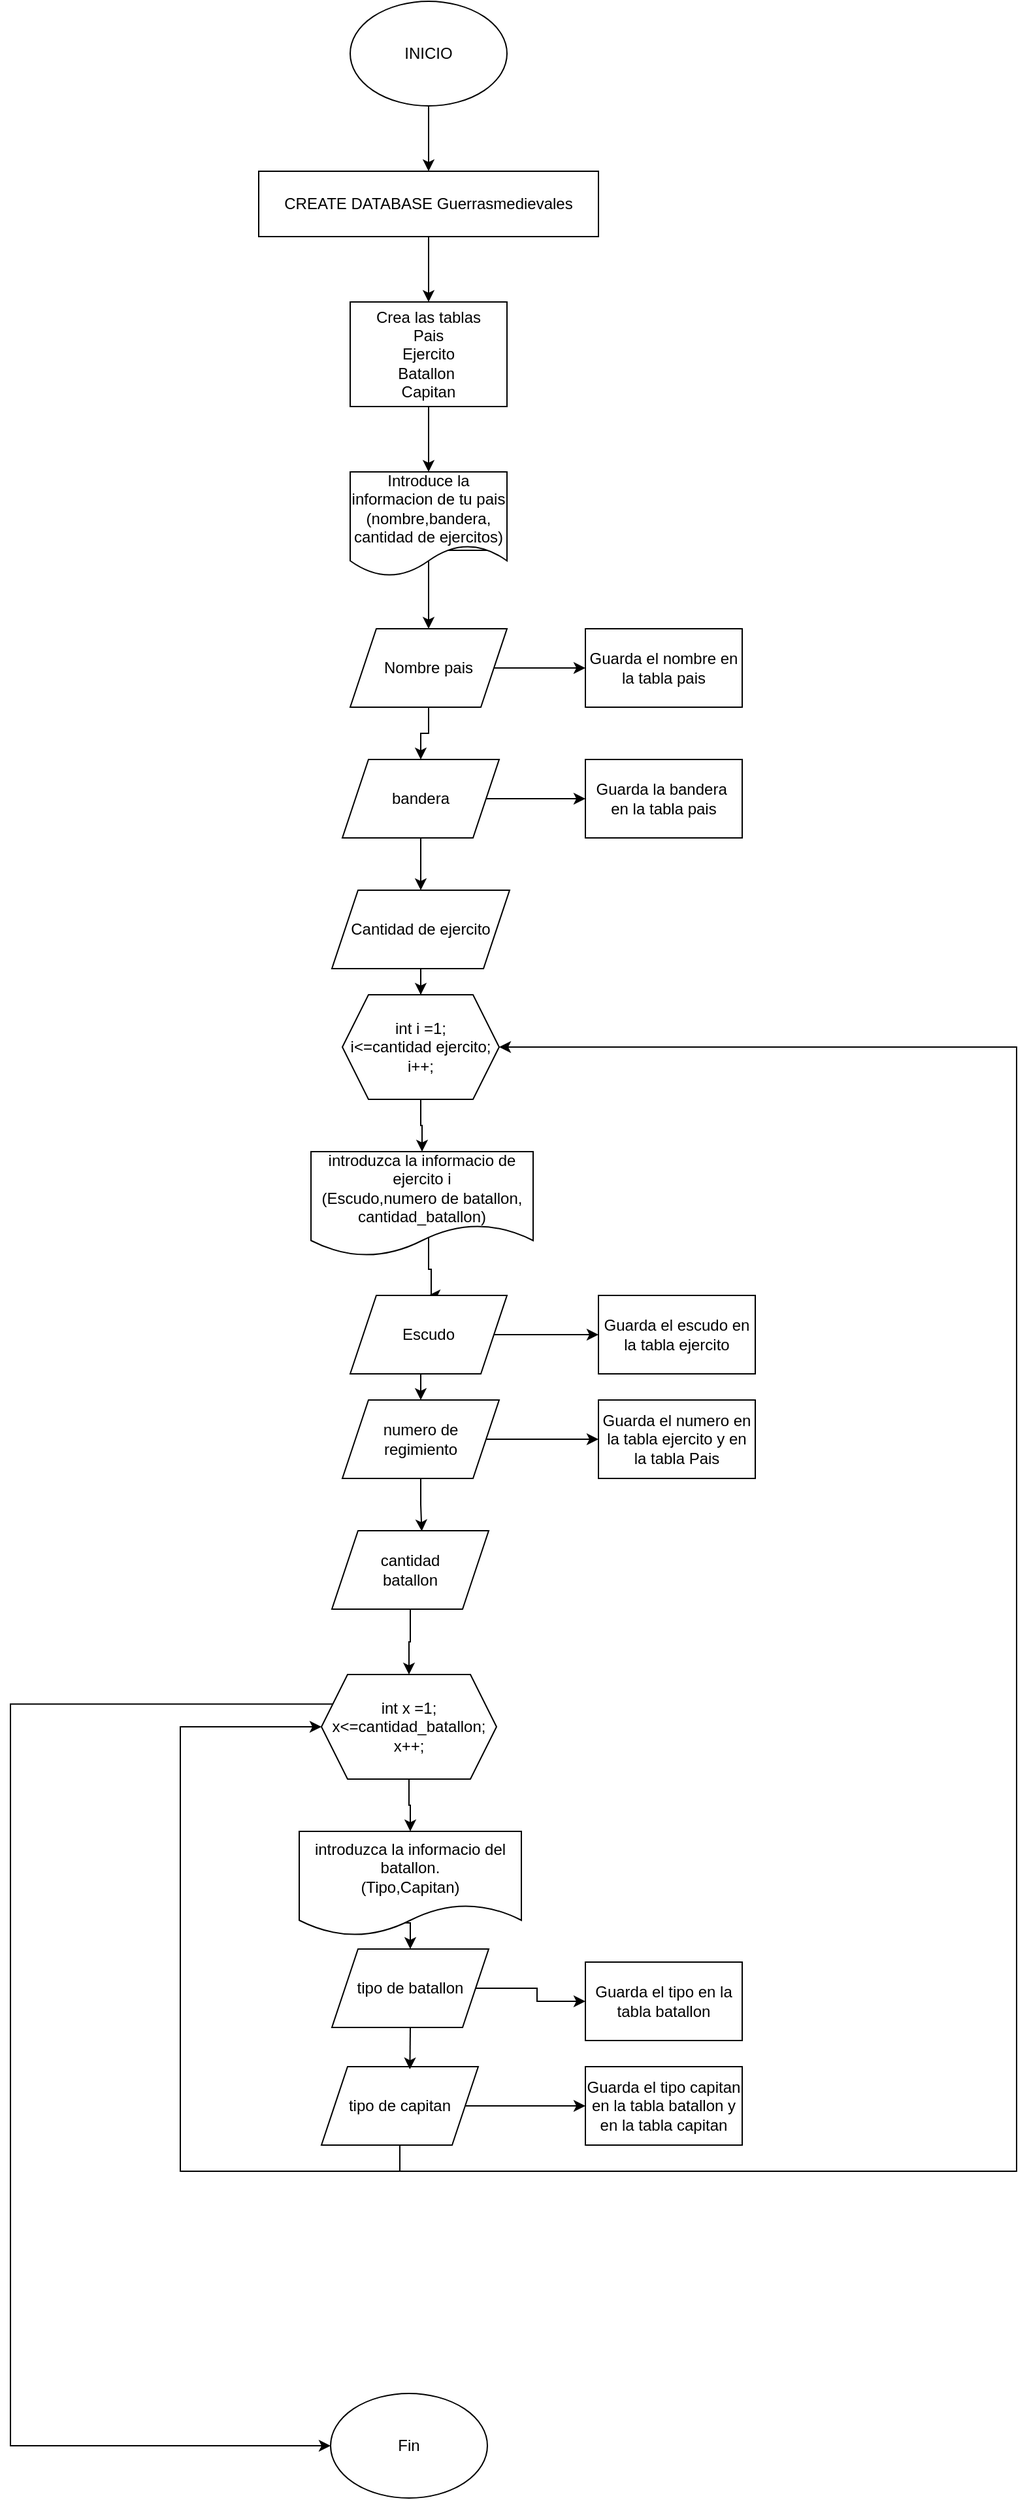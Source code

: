 <mxfile version="22.1.5" type="github">
  <diagram name="Page-1" id="NtzjR9WsaGyhuH8oXFOz">
    <mxGraphModel dx="1500" dy="809" grid="1" gridSize="10" guides="1" tooltips="1" connect="1" arrows="1" fold="1" page="1" pageScale="1" pageWidth="827" pageHeight="1169" math="0" shadow="0">
      <root>
        <mxCell id="0" />
        <mxCell id="1" parent="0" />
        <mxCell id="En6Dbv3lP52yKz_oezXn-36" style="edgeStyle=orthogonalEdgeStyle;rounded=0;orthogonalLoop=1;jettySize=auto;html=1;exitX=0.5;exitY=1;exitDx=0;exitDy=0;entryX=0.5;entryY=0;entryDx=0;entryDy=0;" edge="1" parent="1" source="En6Dbv3lP52yKz_oezXn-33" target="En6Dbv3lP52yKz_oezXn-35">
          <mxGeometry relative="1" as="geometry" />
        </mxCell>
        <mxCell id="En6Dbv3lP52yKz_oezXn-33" value="INICIO" style="ellipse;whiteSpace=wrap;html=1;" vertex="1" parent="1">
          <mxGeometry x="360" y="10" width="120" height="80" as="geometry" />
        </mxCell>
        <mxCell id="En6Dbv3lP52yKz_oezXn-38" style="edgeStyle=orthogonalEdgeStyle;rounded=0;orthogonalLoop=1;jettySize=auto;html=1;entryX=0.5;entryY=0;entryDx=0;entryDy=0;" edge="1" parent="1" source="En6Dbv3lP52yKz_oezXn-35">
          <mxGeometry relative="1" as="geometry">
            <mxPoint x="420" y="240" as="targetPoint" />
          </mxGeometry>
        </mxCell>
        <mxCell id="En6Dbv3lP52yKz_oezXn-35" value="CREATE DATABASE Guerrasmedievales" style="rounded=0;whiteSpace=wrap;html=1;" vertex="1" parent="1">
          <mxGeometry x="290" y="140" width="260" height="50" as="geometry" />
        </mxCell>
        <mxCell id="En6Dbv3lP52yKz_oezXn-62" style="edgeStyle=orthogonalEdgeStyle;rounded=0;orthogonalLoop=1;jettySize=auto;html=1;exitX=0.5;exitY=1;exitDx=0;exitDy=0;entryX=0.5;entryY=0;entryDx=0;entryDy=0;" edge="1" parent="1" source="En6Dbv3lP52yKz_oezXn-42" target="En6Dbv3lP52yKz_oezXn-43">
          <mxGeometry relative="1" as="geometry" />
        </mxCell>
        <mxCell id="En6Dbv3lP52yKz_oezXn-42" value="Crea las tablas&lt;br&gt;Pais&lt;br&gt;Ejercito&lt;br&gt;Batallon&amp;nbsp;&lt;br&gt;Capitan" style="rounded=0;whiteSpace=wrap;html=1;" vertex="1" parent="1">
          <mxGeometry x="360" y="240" width="120" height="80" as="geometry" />
        </mxCell>
        <mxCell id="En6Dbv3lP52yKz_oezXn-64" style="edgeStyle=orthogonalEdgeStyle;rounded=0;orthogonalLoop=1;jettySize=auto;html=1;exitX=1;exitY=0.75;exitDx=0;exitDy=0;entryX=0.5;entryY=0;entryDx=0;entryDy=0;" edge="1" parent="1" source="En6Dbv3lP52yKz_oezXn-43" target="En6Dbv3lP52yKz_oezXn-47">
          <mxGeometry relative="1" as="geometry">
            <Array as="points">
              <mxPoint x="420" y="430" />
            </Array>
          </mxGeometry>
        </mxCell>
        <mxCell id="En6Dbv3lP52yKz_oezXn-43" value="Introduce la informacion de tu pais&lt;br&gt;(nombre,bandera,&lt;br&gt;cantidad de ejercitos)" style="shape=document;whiteSpace=wrap;html=1;boundedLbl=1;" vertex="1" parent="1">
          <mxGeometry x="360" y="370" width="120" height="80" as="geometry" />
        </mxCell>
        <mxCell id="En6Dbv3lP52yKz_oezXn-45" value="Guarda el nombre en la tabla pais" style="rounded=0;whiteSpace=wrap;html=1;" vertex="1" parent="1">
          <mxGeometry x="540" y="490" width="120" height="60" as="geometry" />
        </mxCell>
        <mxCell id="En6Dbv3lP52yKz_oezXn-65" style="edgeStyle=orthogonalEdgeStyle;rounded=0;orthogonalLoop=1;jettySize=auto;html=1;exitX=0.5;exitY=1;exitDx=0;exitDy=0;entryX=0.5;entryY=0;entryDx=0;entryDy=0;" edge="1" parent="1" source="En6Dbv3lP52yKz_oezXn-47" target="En6Dbv3lP52yKz_oezXn-48">
          <mxGeometry relative="1" as="geometry" />
        </mxCell>
        <mxCell id="En6Dbv3lP52yKz_oezXn-66" style="edgeStyle=orthogonalEdgeStyle;rounded=0;orthogonalLoop=1;jettySize=auto;html=1;exitX=1;exitY=0.5;exitDx=0;exitDy=0;entryX=0;entryY=0.5;entryDx=0;entryDy=0;" edge="1" parent="1" source="En6Dbv3lP52yKz_oezXn-47" target="En6Dbv3lP52yKz_oezXn-45">
          <mxGeometry relative="1" as="geometry" />
        </mxCell>
        <mxCell id="En6Dbv3lP52yKz_oezXn-47" value="Nombre pais" style="shape=parallelogram;perimeter=parallelogramPerimeter;whiteSpace=wrap;html=1;fixedSize=1;" vertex="1" parent="1">
          <mxGeometry x="360" y="490" width="120" height="60" as="geometry" />
        </mxCell>
        <mxCell id="En6Dbv3lP52yKz_oezXn-50" value="" style="edgeStyle=orthogonalEdgeStyle;rounded=0;orthogonalLoop=1;jettySize=auto;html=1;" edge="1" parent="1" source="En6Dbv3lP52yKz_oezXn-48" target="En6Dbv3lP52yKz_oezXn-49">
          <mxGeometry relative="1" as="geometry" />
        </mxCell>
        <mxCell id="En6Dbv3lP52yKz_oezXn-67" style="edgeStyle=orthogonalEdgeStyle;rounded=0;orthogonalLoop=1;jettySize=auto;html=1;exitX=1;exitY=0.5;exitDx=0;exitDy=0;entryX=0;entryY=0.5;entryDx=0;entryDy=0;" edge="1" parent="1" source="En6Dbv3lP52yKz_oezXn-48" target="En6Dbv3lP52yKz_oezXn-52">
          <mxGeometry relative="1" as="geometry" />
        </mxCell>
        <mxCell id="En6Dbv3lP52yKz_oezXn-48" value="bandera" style="shape=parallelogram;perimeter=parallelogramPerimeter;whiteSpace=wrap;html=1;fixedSize=1;" vertex="1" parent="1">
          <mxGeometry x="354" y="590" width="120" height="60" as="geometry" />
        </mxCell>
        <mxCell id="En6Dbv3lP52yKz_oezXn-69" style="edgeStyle=orthogonalEdgeStyle;rounded=0;orthogonalLoop=1;jettySize=auto;html=1;exitX=0.5;exitY=1;exitDx=0;exitDy=0;" edge="1" parent="1" source="En6Dbv3lP52yKz_oezXn-49" target="En6Dbv3lP52yKz_oezXn-54">
          <mxGeometry relative="1" as="geometry" />
        </mxCell>
        <mxCell id="En6Dbv3lP52yKz_oezXn-49" value="Cantidad de ejercito" style="shape=parallelogram;perimeter=parallelogramPerimeter;whiteSpace=wrap;html=1;fixedSize=1;" vertex="1" parent="1">
          <mxGeometry x="346" y="690" width="136" height="60" as="geometry" />
        </mxCell>
        <mxCell id="En6Dbv3lP52yKz_oezXn-52" value="Guarda la bandera&amp;nbsp; en la tabla pais" style="rounded=0;whiteSpace=wrap;html=1;" vertex="1" parent="1">
          <mxGeometry x="540" y="590" width="120" height="60" as="geometry" />
        </mxCell>
        <mxCell id="En6Dbv3lP52yKz_oezXn-61" style="edgeStyle=orthogonalEdgeStyle;rounded=0;orthogonalLoop=1;jettySize=auto;html=1;exitX=0.5;exitY=1;exitDx=0;exitDy=0;entryX=0.5;entryY=0;entryDx=0;entryDy=0;" edge="1" parent="1" source="En6Dbv3lP52yKz_oezXn-54" target="En6Dbv3lP52yKz_oezXn-59">
          <mxGeometry relative="1" as="geometry" />
        </mxCell>
        <mxCell id="En6Dbv3lP52yKz_oezXn-54" value="int i =1;&lt;br&gt;i&amp;lt;=cantidad ejercito;&lt;br&gt;i++;" style="shape=hexagon;perimeter=hexagonPerimeter2;whiteSpace=wrap;html=1;fixedSize=1;" vertex="1" parent="1">
          <mxGeometry x="354" y="770" width="120" height="80" as="geometry" />
        </mxCell>
        <mxCell id="En6Dbv3lP52yKz_oezXn-80" style="edgeStyle=orthogonalEdgeStyle;rounded=0;orthogonalLoop=1;jettySize=auto;html=1;exitX=0;exitY=0.75;exitDx=0;exitDy=0;entryX=0.5;entryY=0;entryDx=0;entryDy=0;" edge="1" parent="1" source="En6Dbv3lP52yKz_oezXn-59" target="En6Dbv3lP52yKz_oezXn-74">
          <mxGeometry relative="1" as="geometry">
            <Array as="points">
              <mxPoint x="420" y="950" />
              <mxPoint x="420" y="980" />
              <mxPoint x="422" y="980" />
            </Array>
          </mxGeometry>
        </mxCell>
        <mxCell id="En6Dbv3lP52yKz_oezXn-59" value="introduzca la informacio de ejercito i&lt;br&gt;(Escudo,numero de batallon,&lt;br&gt;cantidad_batallon)" style="shape=document;whiteSpace=wrap;html=1;boundedLbl=1;" vertex="1" parent="1">
          <mxGeometry x="330" y="890" width="170" height="80" as="geometry" />
        </mxCell>
        <mxCell id="En6Dbv3lP52yKz_oezXn-70" style="edgeStyle=orthogonalEdgeStyle;rounded=0;orthogonalLoop=1;jettySize=auto;html=1;exitX=0.5;exitY=1;exitDx=0;exitDy=0;entryX=0.5;entryY=0;entryDx=0;entryDy=0;" edge="1" parent="1" source="En6Dbv3lP52yKz_oezXn-71" target="En6Dbv3lP52yKz_oezXn-72">
          <mxGeometry relative="1" as="geometry" />
        </mxCell>
        <mxCell id="En6Dbv3lP52yKz_oezXn-96" style="edgeStyle=orthogonalEdgeStyle;rounded=0;orthogonalLoop=1;jettySize=auto;html=1;exitX=0;exitY=0.25;exitDx=0;exitDy=0;" edge="1" parent="1" source="En6Dbv3lP52yKz_oezXn-71" target="En6Dbv3lP52yKz_oezXn-97">
          <mxGeometry relative="1" as="geometry">
            <mxPoint x="70" y="1840" as="targetPoint" />
            <Array as="points">
              <mxPoint x="100" y="1313" />
              <mxPoint x="100" y="1880" />
            </Array>
          </mxGeometry>
        </mxCell>
        <mxCell id="En6Dbv3lP52yKz_oezXn-71" value="int x =1;&lt;br&gt;x&amp;lt;=cantidad_batallon;&lt;br&gt;x++;" style="shape=hexagon;perimeter=hexagonPerimeter2;whiteSpace=wrap;html=1;fixedSize=1;" vertex="1" parent="1">
          <mxGeometry x="338" y="1290" width="134" height="80" as="geometry" />
        </mxCell>
        <mxCell id="En6Dbv3lP52yKz_oezXn-88" style="edgeStyle=orthogonalEdgeStyle;rounded=0;orthogonalLoop=1;jettySize=auto;html=1;exitX=0;exitY=0.5;exitDx=0;exitDy=0;entryX=0.5;entryY=0;entryDx=0;entryDy=0;" edge="1" parent="1" source="En6Dbv3lP52yKz_oezXn-72" target="En6Dbv3lP52yKz_oezXn-86">
          <mxGeometry relative="1" as="geometry">
            <Array as="points">
              <mxPoint x="400" y="1450" />
              <mxPoint x="400" y="1480" />
              <mxPoint x="406" y="1480" />
            </Array>
          </mxGeometry>
        </mxCell>
        <mxCell id="En6Dbv3lP52yKz_oezXn-72" value="introduzca la informacio del&lt;br&gt;batallon.&lt;br&gt;(Tipo,Capitan)" style="shape=document;whiteSpace=wrap;html=1;boundedLbl=1;" vertex="1" parent="1">
          <mxGeometry x="321" y="1410" width="170" height="80" as="geometry" />
        </mxCell>
        <mxCell id="En6Dbv3lP52yKz_oezXn-81" style="edgeStyle=orthogonalEdgeStyle;rounded=0;orthogonalLoop=1;jettySize=auto;html=1;exitX=0.5;exitY=1;exitDx=0;exitDy=0;entryX=0.5;entryY=0;entryDx=0;entryDy=0;" edge="1" parent="1" source="En6Dbv3lP52yKz_oezXn-74" target="En6Dbv3lP52yKz_oezXn-75">
          <mxGeometry relative="1" as="geometry" />
        </mxCell>
        <mxCell id="En6Dbv3lP52yKz_oezXn-84" style="edgeStyle=orthogonalEdgeStyle;rounded=0;orthogonalLoop=1;jettySize=auto;html=1;exitX=1;exitY=0.5;exitDx=0;exitDy=0;entryX=0;entryY=0.5;entryDx=0;entryDy=0;" edge="1" parent="1" source="En6Dbv3lP52yKz_oezXn-74" target="En6Dbv3lP52yKz_oezXn-78">
          <mxGeometry relative="1" as="geometry" />
        </mxCell>
        <mxCell id="En6Dbv3lP52yKz_oezXn-74" value="Escudo" style="shape=parallelogram;perimeter=parallelogramPerimeter;whiteSpace=wrap;html=1;fixedSize=1;" vertex="1" parent="1">
          <mxGeometry x="360" y="1000" width="120" height="60" as="geometry" />
        </mxCell>
        <mxCell id="En6Dbv3lP52yKz_oezXn-85" style="edgeStyle=orthogonalEdgeStyle;rounded=0;orthogonalLoop=1;jettySize=auto;html=1;exitX=1;exitY=0.5;exitDx=0;exitDy=0;entryX=0;entryY=0.5;entryDx=0;entryDy=0;" edge="1" parent="1" source="En6Dbv3lP52yKz_oezXn-75" target="En6Dbv3lP52yKz_oezXn-79">
          <mxGeometry relative="1" as="geometry" />
        </mxCell>
        <mxCell id="En6Dbv3lP52yKz_oezXn-75" value="numero de &lt;br&gt;regimiento" style="shape=parallelogram;perimeter=parallelogramPerimeter;whiteSpace=wrap;html=1;fixedSize=1;" vertex="1" parent="1">
          <mxGeometry x="354" y="1080" width="120" height="60" as="geometry" />
        </mxCell>
        <mxCell id="En6Dbv3lP52yKz_oezXn-83" style="edgeStyle=orthogonalEdgeStyle;rounded=0;orthogonalLoop=1;jettySize=auto;html=1;exitX=0.5;exitY=1;exitDx=0;exitDy=0;" edge="1" parent="1" source="En6Dbv3lP52yKz_oezXn-76" target="En6Dbv3lP52yKz_oezXn-71">
          <mxGeometry relative="1" as="geometry" />
        </mxCell>
        <mxCell id="En6Dbv3lP52yKz_oezXn-76" value="cantidad&lt;br&gt;batallon" style="shape=parallelogram;perimeter=parallelogramPerimeter;whiteSpace=wrap;html=1;fixedSize=1;" vertex="1" parent="1">
          <mxGeometry x="346" y="1180" width="120" height="60" as="geometry" />
        </mxCell>
        <mxCell id="En6Dbv3lP52yKz_oezXn-78" value="Guarda el escudo en la tabla ejercito" style="rounded=0;whiteSpace=wrap;html=1;" vertex="1" parent="1">
          <mxGeometry x="550" y="1000" width="120" height="60" as="geometry" />
        </mxCell>
        <mxCell id="En6Dbv3lP52yKz_oezXn-79" value="Guarda el numero en la tabla ejercito y en la tabla Pais" style="rounded=0;whiteSpace=wrap;html=1;" vertex="1" parent="1">
          <mxGeometry x="550" y="1080" width="120" height="60" as="geometry" />
        </mxCell>
        <mxCell id="En6Dbv3lP52yKz_oezXn-82" style="edgeStyle=orthogonalEdgeStyle;rounded=0;orthogonalLoop=1;jettySize=auto;html=1;exitX=0.5;exitY=1;exitDx=0;exitDy=0;entryX=0.573;entryY=0.007;entryDx=0;entryDy=0;entryPerimeter=0;" edge="1" parent="1" source="En6Dbv3lP52yKz_oezXn-75" target="En6Dbv3lP52yKz_oezXn-76">
          <mxGeometry relative="1" as="geometry" />
        </mxCell>
        <mxCell id="En6Dbv3lP52yKz_oezXn-92" style="edgeStyle=orthogonalEdgeStyle;rounded=0;orthogonalLoop=1;jettySize=auto;html=1;exitX=1;exitY=0.5;exitDx=0;exitDy=0;entryX=0;entryY=0.5;entryDx=0;entryDy=0;" edge="1" parent="1" source="En6Dbv3lP52yKz_oezXn-86" target="En6Dbv3lP52yKz_oezXn-90">
          <mxGeometry relative="1" as="geometry" />
        </mxCell>
        <mxCell id="En6Dbv3lP52yKz_oezXn-86" value="tipo de batallon" style="shape=parallelogram;perimeter=parallelogramPerimeter;whiteSpace=wrap;html=1;fixedSize=1;" vertex="1" parent="1">
          <mxGeometry x="346" y="1500" width="120" height="60" as="geometry" />
        </mxCell>
        <mxCell id="En6Dbv3lP52yKz_oezXn-93" style="edgeStyle=orthogonalEdgeStyle;rounded=0;orthogonalLoop=1;jettySize=auto;html=1;exitX=1;exitY=0.5;exitDx=0;exitDy=0;entryX=0;entryY=0.5;entryDx=0;entryDy=0;" edge="1" parent="1" source="En6Dbv3lP52yKz_oezXn-87" target="En6Dbv3lP52yKz_oezXn-91">
          <mxGeometry relative="1" as="geometry" />
        </mxCell>
        <mxCell id="En6Dbv3lP52yKz_oezXn-94" style="edgeStyle=orthogonalEdgeStyle;rounded=0;orthogonalLoop=1;jettySize=auto;html=1;exitX=0.5;exitY=1;exitDx=0;exitDy=0;entryX=0;entryY=0.5;entryDx=0;entryDy=0;" edge="1" parent="1" source="En6Dbv3lP52yKz_oezXn-87" target="En6Dbv3lP52yKz_oezXn-71">
          <mxGeometry relative="1" as="geometry">
            <Array as="points">
              <mxPoint x="398" y="1670" />
              <mxPoint x="230" y="1670" />
              <mxPoint x="230" y="1330" />
            </Array>
          </mxGeometry>
        </mxCell>
        <mxCell id="En6Dbv3lP52yKz_oezXn-95" style="edgeStyle=orthogonalEdgeStyle;rounded=0;orthogonalLoop=1;jettySize=auto;html=1;entryX=1;entryY=0.5;entryDx=0;entryDy=0;" edge="1" parent="1" source="En6Dbv3lP52yKz_oezXn-87" target="En6Dbv3lP52yKz_oezXn-54">
          <mxGeometry relative="1" as="geometry">
            <Array as="points">
              <mxPoint x="398" y="1670" />
              <mxPoint x="870" y="1670" />
              <mxPoint x="870" y="810" />
            </Array>
          </mxGeometry>
        </mxCell>
        <mxCell id="En6Dbv3lP52yKz_oezXn-87" value="tipo de capitan" style="shape=parallelogram;perimeter=parallelogramPerimeter;whiteSpace=wrap;html=1;fixedSize=1;" vertex="1" parent="1">
          <mxGeometry x="338" y="1590" width="120" height="60" as="geometry" />
        </mxCell>
        <mxCell id="En6Dbv3lP52yKz_oezXn-89" style="edgeStyle=orthogonalEdgeStyle;rounded=0;orthogonalLoop=1;jettySize=auto;html=1;exitX=0.5;exitY=1;exitDx=0;exitDy=0;entryX=0.564;entryY=0.034;entryDx=0;entryDy=0;entryPerimeter=0;" edge="1" parent="1" source="En6Dbv3lP52yKz_oezXn-86" target="En6Dbv3lP52yKz_oezXn-87">
          <mxGeometry relative="1" as="geometry" />
        </mxCell>
        <mxCell id="En6Dbv3lP52yKz_oezXn-90" value="Guarda el tipo en la tabla batallon" style="rounded=0;whiteSpace=wrap;html=1;" vertex="1" parent="1">
          <mxGeometry x="540" y="1510" width="120" height="60" as="geometry" />
        </mxCell>
        <mxCell id="En6Dbv3lP52yKz_oezXn-91" value="Guarda el tipo capitan en la tabla batallon y en la tabla capitan" style="rounded=0;whiteSpace=wrap;html=1;" vertex="1" parent="1">
          <mxGeometry x="540" y="1590" width="120" height="60" as="geometry" />
        </mxCell>
        <mxCell id="En6Dbv3lP52yKz_oezXn-97" value="Fin" style="ellipse;whiteSpace=wrap;html=1;" vertex="1" parent="1">
          <mxGeometry x="345" y="1840" width="120" height="80" as="geometry" />
        </mxCell>
      </root>
    </mxGraphModel>
  </diagram>
</mxfile>
